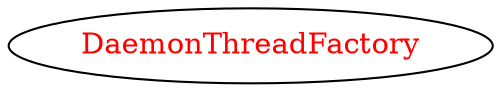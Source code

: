 digraph dependencyGraph {
 concentrate=true;
 ranksep="2.0";
 rankdir="LR"; 
 splines="ortho";
"DaemonThreadFactory" [fontcolor="red"];
}